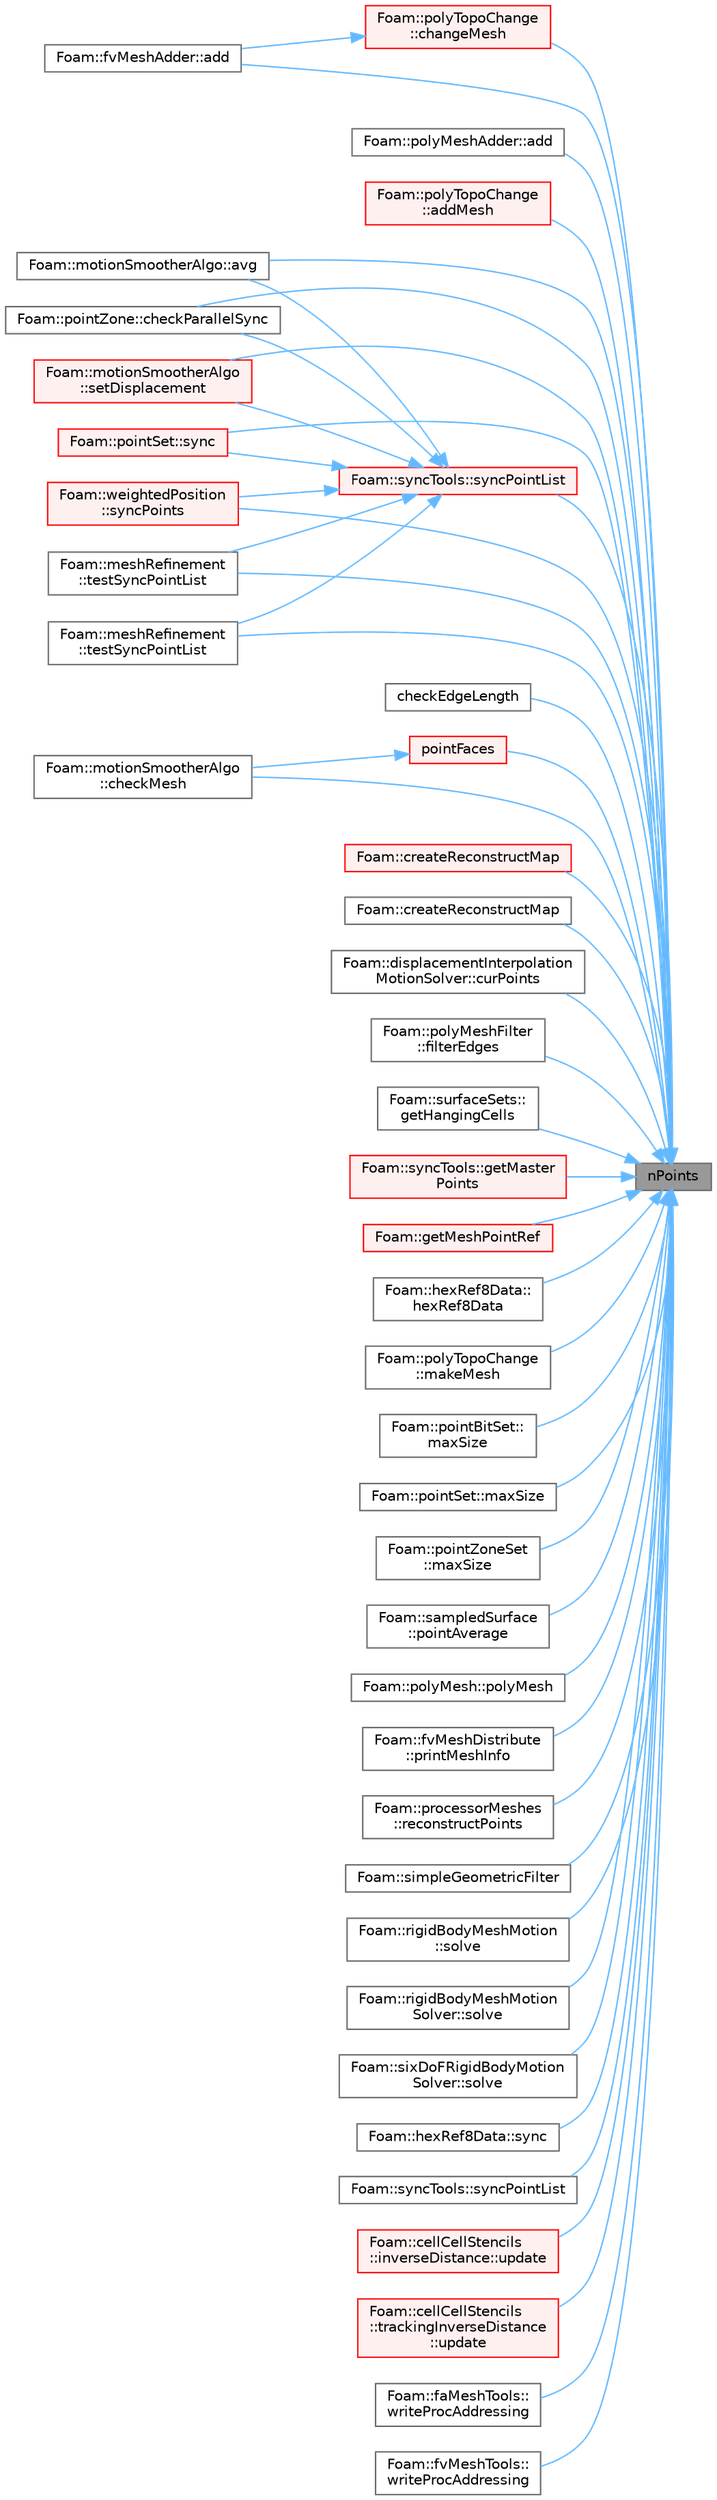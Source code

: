 digraph "nPoints"
{
 // LATEX_PDF_SIZE
  bgcolor="transparent";
  edge [fontname=Helvetica,fontsize=10,labelfontname=Helvetica,labelfontsize=10];
  node [fontname=Helvetica,fontsize=10,shape=box,height=0.2,width=0.4];
  rankdir="RL";
  Node1 [id="Node000001",label="nPoints",height=0.2,width=0.4,color="gray40", fillcolor="grey60", style="filled", fontcolor="black",tooltip=" "];
  Node1 -> Node2 [id="edge1_Node000001_Node000002",dir="back",color="steelblue1",style="solid",tooltip=" "];
  Node2 [id="Node000002",label="Foam::fvMeshAdder::add",height=0.2,width=0.4,color="grey40", fillcolor="white", style="filled",URL="$classFoam_1_1fvMeshAdder.html#a4ca93ce70fe785e93c54e6cf4f634105",tooltip=" "];
  Node1 -> Node3 [id="edge2_Node000001_Node000003",dir="back",color="steelblue1",style="solid",tooltip=" "];
  Node3 [id="Node000003",label="Foam::polyMeshAdder::add",height=0.2,width=0.4,color="grey40", fillcolor="white", style="filled",URL="$classFoam_1_1polyMeshAdder.html#a5207e408d00b1a15de193ada7d0361c6",tooltip=" "];
  Node1 -> Node4 [id="edge3_Node000001_Node000004",dir="back",color="steelblue1",style="solid",tooltip=" "];
  Node4 [id="Node000004",label="Foam::polyTopoChange\l::addMesh",height=0.2,width=0.4,color="red", fillcolor="#FFF0F0", style="filled",URL="$classFoam_1_1polyTopoChange.html#a6d4f7e88c9f790548983228532991aea",tooltip=" "];
  Node1 -> Node6 [id="edge4_Node000001_Node000006",dir="back",color="steelblue1",style="solid",tooltip=" "];
  Node6 [id="Node000006",label="Foam::motionSmootherAlgo::avg",height=0.2,width=0.4,color="grey40", fillcolor="white", style="filled",URL="$classFoam_1_1motionSmootherAlgo.html#afe7337247dc97f18455f2cbee9b050e5",tooltip=" "];
  Node1 -> Node7 [id="edge5_Node000001_Node000007",dir="back",color="steelblue1",style="solid",tooltip=" "];
  Node7 [id="Node000007",label="Foam::polyTopoChange\l::changeMesh",height=0.2,width=0.4,color="red", fillcolor="#FFF0F0", style="filled",URL="$classFoam_1_1polyTopoChange.html#aadea253a54827c1e9ba3edf6deb58fe8",tooltip=" "];
  Node7 -> Node2 [id="edge6_Node000007_Node000002",dir="back",color="steelblue1",style="solid",tooltip=" "];
  Node1 -> Node26 [id="edge7_Node000001_Node000026",dir="back",color="steelblue1",style="solid",tooltip=" "];
  Node26 [id="Node000026",label="checkEdgeLength",height=0.2,width=0.4,color="grey40", fillcolor="white", style="filled",URL="$classFoam_1_1primitiveMesh.html#a3988b9cec2947b9dea1e7d3a8c097a46",tooltip=" "];
  Node1 -> Node27 [id="edge8_Node000001_Node000027",dir="back",color="steelblue1",style="solid",tooltip=" "];
  Node27 [id="Node000027",label="Foam::motionSmootherAlgo\l::checkMesh",height=0.2,width=0.4,color="grey40", fillcolor="white", style="filled",URL="$classFoam_1_1motionSmootherAlgo.html#aca398f0907413c501b569d0a4b86b86d",tooltip=" "];
  Node1 -> Node28 [id="edge9_Node000001_Node000028",dir="back",color="steelblue1",style="solid",tooltip=" "];
  Node28 [id="Node000028",label="Foam::pointZone::checkParallelSync",height=0.2,width=0.4,color="grey40", fillcolor="white", style="filled",URL="$classFoam_1_1pointZone.html#ae0d853449ed62624abe28bda852337c6",tooltip=" "];
  Node1 -> Node29 [id="edge10_Node000001_Node000029",dir="back",color="steelblue1",style="solid",tooltip=" "];
  Node29 [id="Node000029",label="Foam::createReconstructMap",height=0.2,width=0.4,color="red", fillcolor="#FFF0F0", style="filled",URL="$namespaceFoam.html#a6328825e7cbeceaa942b6af209620f8c",tooltip=" "];
  Node1 -> Node32 [id="edge11_Node000001_Node000032",dir="back",color="steelblue1",style="solid",tooltip=" "];
  Node32 [id="Node000032",label="Foam::createReconstructMap",height=0.2,width=0.4,color="grey40", fillcolor="white", style="filled",URL="$namespaceFoam.html#a62a05a18d07f0859a98c53477c0a1539",tooltip=" "];
  Node1 -> Node33 [id="edge12_Node000001_Node000033",dir="back",color="steelblue1",style="solid",tooltip=" "];
  Node33 [id="Node000033",label="Foam::displacementInterpolation\lMotionSolver::curPoints",height=0.2,width=0.4,color="grey40", fillcolor="white", style="filled",URL="$classFoam_1_1displacementInterpolationMotionSolver.html#a1996b85ae62abe724454832e65fdbfa4",tooltip=" "];
  Node1 -> Node34 [id="edge13_Node000001_Node000034",dir="back",color="steelblue1",style="solid",tooltip=" "];
  Node34 [id="Node000034",label="Foam::polyMeshFilter\l::filterEdges",height=0.2,width=0.4,color="grey40", fillcolor="white", style="filled",URL="$classFoam_1_1polyMeshFilter.html#ad478c9d800707f297552317d2f03cbce",tooltip=" "];
  Node1 -> Node35 [id="edge14_Node000001_Node000035",dir="back",color="steelblue1",style="solid",tooltip=" "];
  Node35 [id="Node000035",label="Foam::surfaceSets::\lgetHangingCells",height=0.2,width=0.4,color="grey40", fillcolor="white", style="filled",URL="$classFoam_1_1surfaceSets.html#a132f4892a58ea8f9478b78c38c9747d7",tooltip=" "];
  Node1 -> Node36 [id="edge15_Node000001_Node000036",dir="back",color="steelblue1",style="solid",tooltip=" "];
  Node36 [id="Node000036",label="Foam::syncTools::getMaster\lPoints",height=0.2,width=0.4,color="red", fillcolor="#FFF0F0", style="filled",URL="$classFoam_1_1syncTools.html#a1f0bef2baf4f87b96841568c88998603",tooltip=" "];
  Node1 -> Node38 [id="edge16_Node000001_Node000038",dir="back",color="steelblue1",style="solid",tooltip=" "];
  Node38 [id="Node000038",label="Foam::getMeshPointRef",height=0.2,width=0.4,color="red", fillcolor="#FFF0F0", style="filled",URL="$namespaceFoam.html#ae100dda66a12228aca4023fc4f865f3c",tooltip=" "];
  Node1 -> Node40 [id="edge17_Node000001_Node000040",dir="back",color="steelblue1",style="solid",tooltip=" "];
  Node40 [id="Node000040",label="Foam::hexRef8Data::\lhexRef8Data",height=0.2,width=0.4,color="grey40", fillcolor="white", style="filled",URL="$classFoam_1_1hexRef8Data.html#a840c7dee50d8fb17b678c6e1e08ee916",tooltip=" "];
  Node1 -> Node41 [id="edge18_Node000001_Node000041",dir="back",color="steelblue1",style="solid",tooltip=" "];
  Node41 [id="Node000041",label="Foam::polyTopoChange\l::makeMesh",height=0.2,width=0.4,color="grey40", fillcolor="white", style="filled",URL="$classFoam_1_1polyTopoChange.html#a196fb392355d93acc1507579173d306a",tooltip=" "];
  Node1 -> Node42 [id="edge19_Node000001_Node000042",dir="back",color="steelblue1",style="solid",tooltip=" "];
  Node42 [id="Node000042",label="Foam::pointBitSet::\lmaxSize",height=0.2,width=0.4,color="grey40", fillcolor="white", style="filled",URL="$classFoam_1_1pointBitSet.html#a83dcbe1192ed1c3d66e67cfdfb39e79d",tooltip=" "];
  Node1 -> Node43 [id="edge20_Node000001_Node000043",dir="back",color="steelblue1",style="solid",tooltip=" "];
  Node43 [id="Node000043",label="Foam::pointSet::maxSize",height=0.2,width=0.4,color="grey40", fillcolor="white", style="filled",URL="$classFoam_1_1pointSet.html#a83dcbe1192ed1c3d66e67cfdfb39e79d",tooltip=" "];
  Node1 -> Node44 [id="edge21_Node000001_Node000044",dir="back",color="steelblue1",style="solid",tooltip=" "];
  Node44 [id="Node000044",label="Foam::pointZoneSet\l::maxSize",height=0.2,width=0.4,color="grey40", fillcolor="white", style="filled",URL="$classFoam_1_1pointZoneSet.html#a83dcbe1192ed1c3d66e67cfdfb39e79d",tooltip=" "];
  Node1 -> Node45 [id="edge22_Node000001_Node000045",dir="back",color="steelblue1",style="solid",tooltip=" "];
  Node45 [id="Node000045",label="Foam::sampledSurface\l::pointAverage",height=0.2,width=0.4,color="grey40", fillcolor="white", style="filled",URL="$classFoam_1_1sampledSurface.html#a8758b48394ef8df19b42cb00c88c761c",tooltip=" "];
  Node1 -> Node46 [id="edge23_Node000001_Node000046",dir="back",color="steelblue1",style="solid",tooltip=" "];
  Node46 [id="Node000046",label="pointFaces",height=0.2,width=0.4,color="red", fillcolor="#FFF0F0", style="filled",URL="$classFoam_1_1primitiveMesh.html#acc347dd5dd3557af888ac3dd86d90d22",tooltip=" "];
  Node46 -> Node27 [id="edge24_Node000046_Node000027",dir="back",color="steelblue1",style="solid",tooltip=" "];
  Node1 -> Node50 [id="edge25_Node000001_Node000050",dir="back",color="steelblue1",style="solid",tooltip=" "];
  Node50 [id="Node000050",label="Foam::polyMesh::polyMesh",height=0.2,width=0.4,color="grey40", fillcolor="white", style="filled",URL="$classFoam_1_1polyMesh.html#a84de4a26260464ccdf6f8ff31329cb2a",tooltip=" "];
  Node1 -> Node51 [id="edge26_Node000001_Node000051",dir="back",color="steelblue1",style="solid",tooltip=" "];
  Node51 [id="Node000051",label="Foam::fvMeshDistribute\l::printMeshInfo",height=0.2,width=0.4,color="grey40", fillcolor="white", style="filled",URL="$classFoam_1_1fvMeshDistribute.html#a8a0700fdb9e32ce9809a663ad13ab01b",tooltip=" "];
  Node1 -> Node52 [id="edge27_Node000001_Node000052",dir="back",color="steelblue1",style="solid",tooltip=" "];
  Node52 [id="Node000052",label="Foam::processorMeshes\l::reconstructPoints",height=0.2,width=0.4,color="grey40", fillcolor="white", style="filled",URL="$classFoam_1_1processorMeshes.html#a3c986dd25c16cb5d2a3c3ecf708fbe10",tooltip=" "];
  Node1 -> Node53 [id="edge28_Node000001_Node000053",dir="back",color="steelblue1",style="solid",tooltip=" "];
  Node53 [id="Node000053",label="Foam::motionSmootherAlgo\l::setDisplacement",height=0.2,width=0.4,color="red", fillcolor="#FFF0F0", style="filled",URL="$classFoam_1_1motionSmootherAlgo.html#a31c17a66004ca1d7ddc9063c581718c3",tooltip=" "];
  Node1 -> Node57 [id="edge29_Node000001_Node000057",dir="back",color="steelblue1",style="solid",tooltip=" "];
  Node57 [id="Node000057",label="Foam::simpleGeometricFilter",height=0.2,width=0.4,color="grey40", fillcolor="white", style="filled",URL="$namespaceFoam.html#af38fbc98cbe79d49254f1270f5011604",tooltip=" "];
  Node1 -> Node58 [id="edge30_Node000001_Node000058",dir="back",color="steelblue1",style="solid",tooltip=" "];
  Node58 [id="Node000058",label="Foam::rigidBodyMeshMotion\l::solve",height=0.2,width=0.4,color="grey40", fillcolor="white", style="filled",URL="$classFoam_1_1rigidBodyMeshMotion.html#af7d39f0eac0af0ed5785935ac72a1e7d",tooltip=" "];
  Node1 -> Node59 [id="edge31_Node000001_Node000059",dir="back",color="steelblue1",style="solid",tooltip=" "];
  Node59 [id="Node000059",label="Foam::rigidBodyMeshMotion\lSolver::solve",height=0.2,width=0.4,color="grey40", fillcolor="white", style="filled",URL="$classFoam_1_1rigidBodyMeshMotionSolver.html#af7d39f0eac0af0ed5785935ac72a1e7d",tooltip=" "];
  Node1 -> Node60 [id="edge32_Node000001_Node000060",dir="back",color="steelblue1",style="solid",tooltip=" "];
  Node60 [id="Node000060",label="Foam::sixDoFRigidBodyMotion\lSolver::solve",height=0.2,width=0.4,color="grey40", fillcolor="white", style="filled",URL="$classFoam_1_1sixDoFRigidBodyMotionSolver.html#af7d39f0eac0af0ed5785935ac72a1e7d",tooltip=" "];
  Node1 -> Node61 [id="edge33_Node000001_Node000061",dir="back",color="steelblue1",style="solid",tooltip=" "];
  Node61 [id="Node000061",label="Foam::hexRef8Data::sync",height=0.2,width=0.4,color="grey40", fillcolor="white", style="filled",URL="$classFoam_1_1hexRef8Data.html#a834636235980f6a572a93d8bb308ce13",tooltip=" "];
  Node1 -> Node62 [id="edge34_Node000001_Node000062",dir="back",color="steelblue1",style="solid",tooltip=" "];
  Node62 [id="Node000062",label="Foam::pointSet::sync",height=0.2,width=0.4,color="red", fillcolor="#FFF0F0", style="filled",URL="$classFoam_1_1pointSet.html#aa7fca4a1afef0062c91f4d1e3776659d",tooltip=" "];
  Node1 -> Node64 [id="edge35_Node000001_Node000064",dir="back",color="steelblue1",style="solid",tooltip=" "];
  Node64 [id="Node000064",label="Foam::syncTools::syncPointList",height=0.2,width=0.4,color="red", fillcolor="#FFF0F0", style="filled",URL="$classFoam_1_1syncTools.html#af5bc1e56ab816a506dc01789e3e57857",tooltip=" "];
  Node64 -> Node6 [id="edge36_Node000064_Node000006",dir="back",color="steelblue1",style="solid",tooltip=" "];
  Node64 -> Node28 [id="edge37_Node000064_Node000028",dir="back",color="steelblue1",style="solid",tooltip=" "];
  Node64 -> Node53 [id="edge38_Node000064_Node000053",dir="back",color="steelblue1",style="solid",tooltip=" "];
  Node64 -> Node62 [id="edge39_Node000064_Node000062",dir="back",color="steelblue1",style="solid",tooltip=" "];
  Node64 -> Node105 [id="edge40_Node000064_Node000105",dir="back",color="steelblue1",style="solid",tooltip=" "];
  Node105 [id="Node000105",label="Foam::weightedPosition\l::syncPoints",height=0.2,width=0.4,color="red", fillcolor="#FFF0F0", style="filled",URL="$classFoam_1_1weightedPosition.html#a9bc780f6c8409502d0d3677a612fccf7",tooltip=" "];
  Node64 -> Node107 [id="edge41_Node000064_Node000107",dir="back",color="steelblue1",style="solid",tooltip=" "];
  Node107 [id="Node000107",label="Foam::meshRefinement\l::testSyncPointList",height=0.2,width=0.4,color="grey40", fillcolor="white", style="filled",URL="$classFoam_1_1meshRefinement.html#a9d61ecbaff7e480fd6ab4452dd56fb80",tooltip=" "];
  Node64 -> Node108 [id="edge42_Node000064_Node000108",dir="back",color="steelblue1",style="solid",tooltip=" "];
  Node108 [id="Node000108",label="Foam::meshRefinement\l::testSyncPointList",height=0.2,width=0.4,color="grey40", fillcolor="white", style="filled",URL="$classFoam_1_1meshRefinement.html#a2c3e9138ec97168cea89dfa75579ef77",tooltip=" "];
  Node1 -> Node114 [id="edge43_Node000001_Node000114",dir="back",color="steelblue1",style="solid",tooltip=" "];
  Node114 [id="Node000114",label="Foam::syncTools::syncPointList",height=0.2,width=0.4,color="grey40", fillcolor="white", style="filled",URL="$classFoam_1_1syncTools.html#aa5fe4bda8695d9745bd83047ba628138",tooltip=" "];
  Node1 -> Node105 [id="edge44_Node000001_Node000105",dir="back",color="steelblue1",style="solid",tooltip=" "];
  Node1 -> Node107 [id="edge45_Node000001_Node000107",dir="back",color="steelblue1",style="solid",tooltip=" "];
  Node1 -> Node108 [id="edge46_Node000001_Node000108",dir="back",color="steelblue1",style="solid",tooltip=" "];
  Node1 -> Node115 [id="edge47_Node000001_Node000115",dir="back",color="steelblue1",style="solid",tooltip=" "];
  Node115 [id="Node000115",label="Foam::cellCellStencils\l::inverseDistance::update",height=0.2,width=0.4,color="red", fillcolor="#FFF0F0", style="filled",URL="$classFoam_1_1cellCellStencils_1_1inverseDistance.html#aa2aac016e2bf7b5bd2b271786c2791aa",tooltip=" "];
  Node1 -> Node119 [id="edge48_Node000001_Node000119",dir="back",color="steelblue1",style="solid",tooltip=" "];
  Node119 [id="Node000119",label="Foam::cellCellStencils\l::trackingInverseDistance\l::update",height=0.2,width=0.4,color="red", fillcolor="#FFF0F0", style="filled",URL="$classFoam_1_1cellCellStencils_1_1trackingInverseDistance.html#aa2aac016e2bf7b5bd2b271786c2791aa",tooltip=" "];
  Node1 -> Node121 [id="edge49_Node000001_Node000121",dir="back",color="steelblue1",style="solid",tooltip=" "];
  Node121 [id="Node000121",label="Foam::faMeshTools::\lwriteProcAddressing",height=0.2,width=0.4,color="grey40", fillcolor="white", style="filled",URL="$classFoam_1_1faMeshTools.html#a8d9d7b4d21d8e616ae38729a656e5a7a",tooltip=" "];
  Node1 -> Node122 [id="edge50_Node000001_Node000122",dir="back",color="steelblue1",style="solid",tooltip=" "];
  Node122 [id="Node000122",label="Foam::fvMeshTools::\lwriteProcAddressing",height=0.2,width=0.4,color="grey40", fillcolor="white", style="filled",URL="$classFoam_1_1fvMeshTools.html#a08e5fcee63756ce56fb5eec089e8ecdf",tooltip=" "];
}

